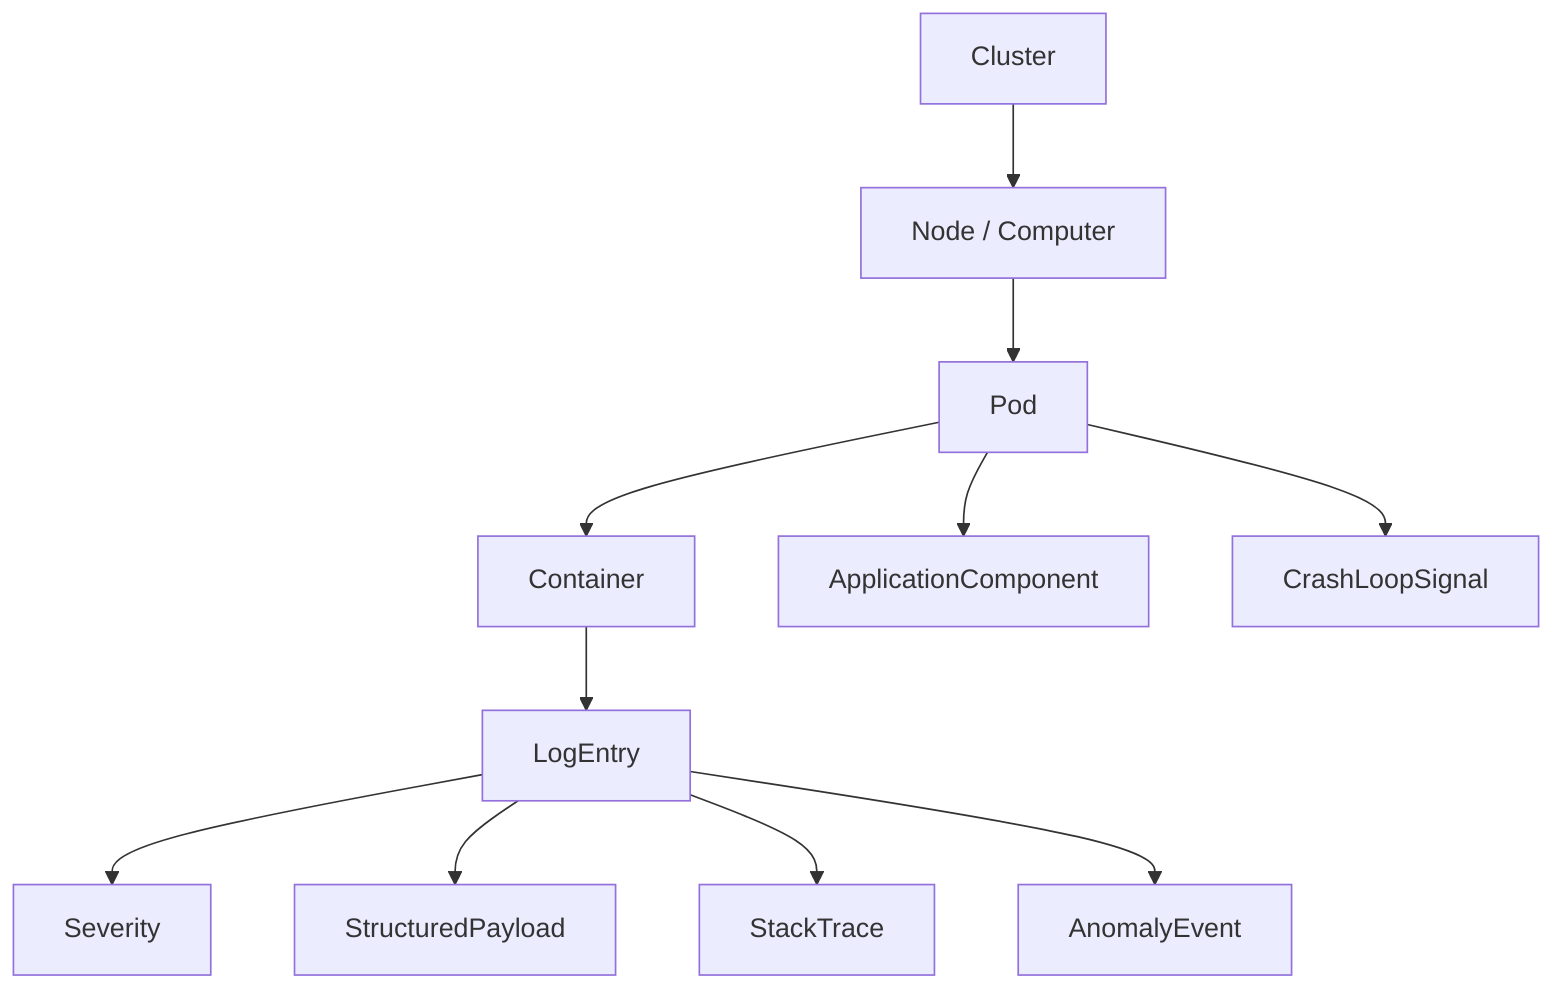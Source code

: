 %% Mermaid diagram for container ontology

graph TD
  A[Cluster] --> B[Node / Computer]
  B --> C[Pod]
  C --> D[Container]
  D --> E[LogEntry]
  E --> F[Severity]
  E --> G[StructuredPayload]
  E --> H[StackTrace]
  C --> I[ApplicationComponent]
  C --> J[CrashLoopSignal]
  E --> K[AnomalyEvent]